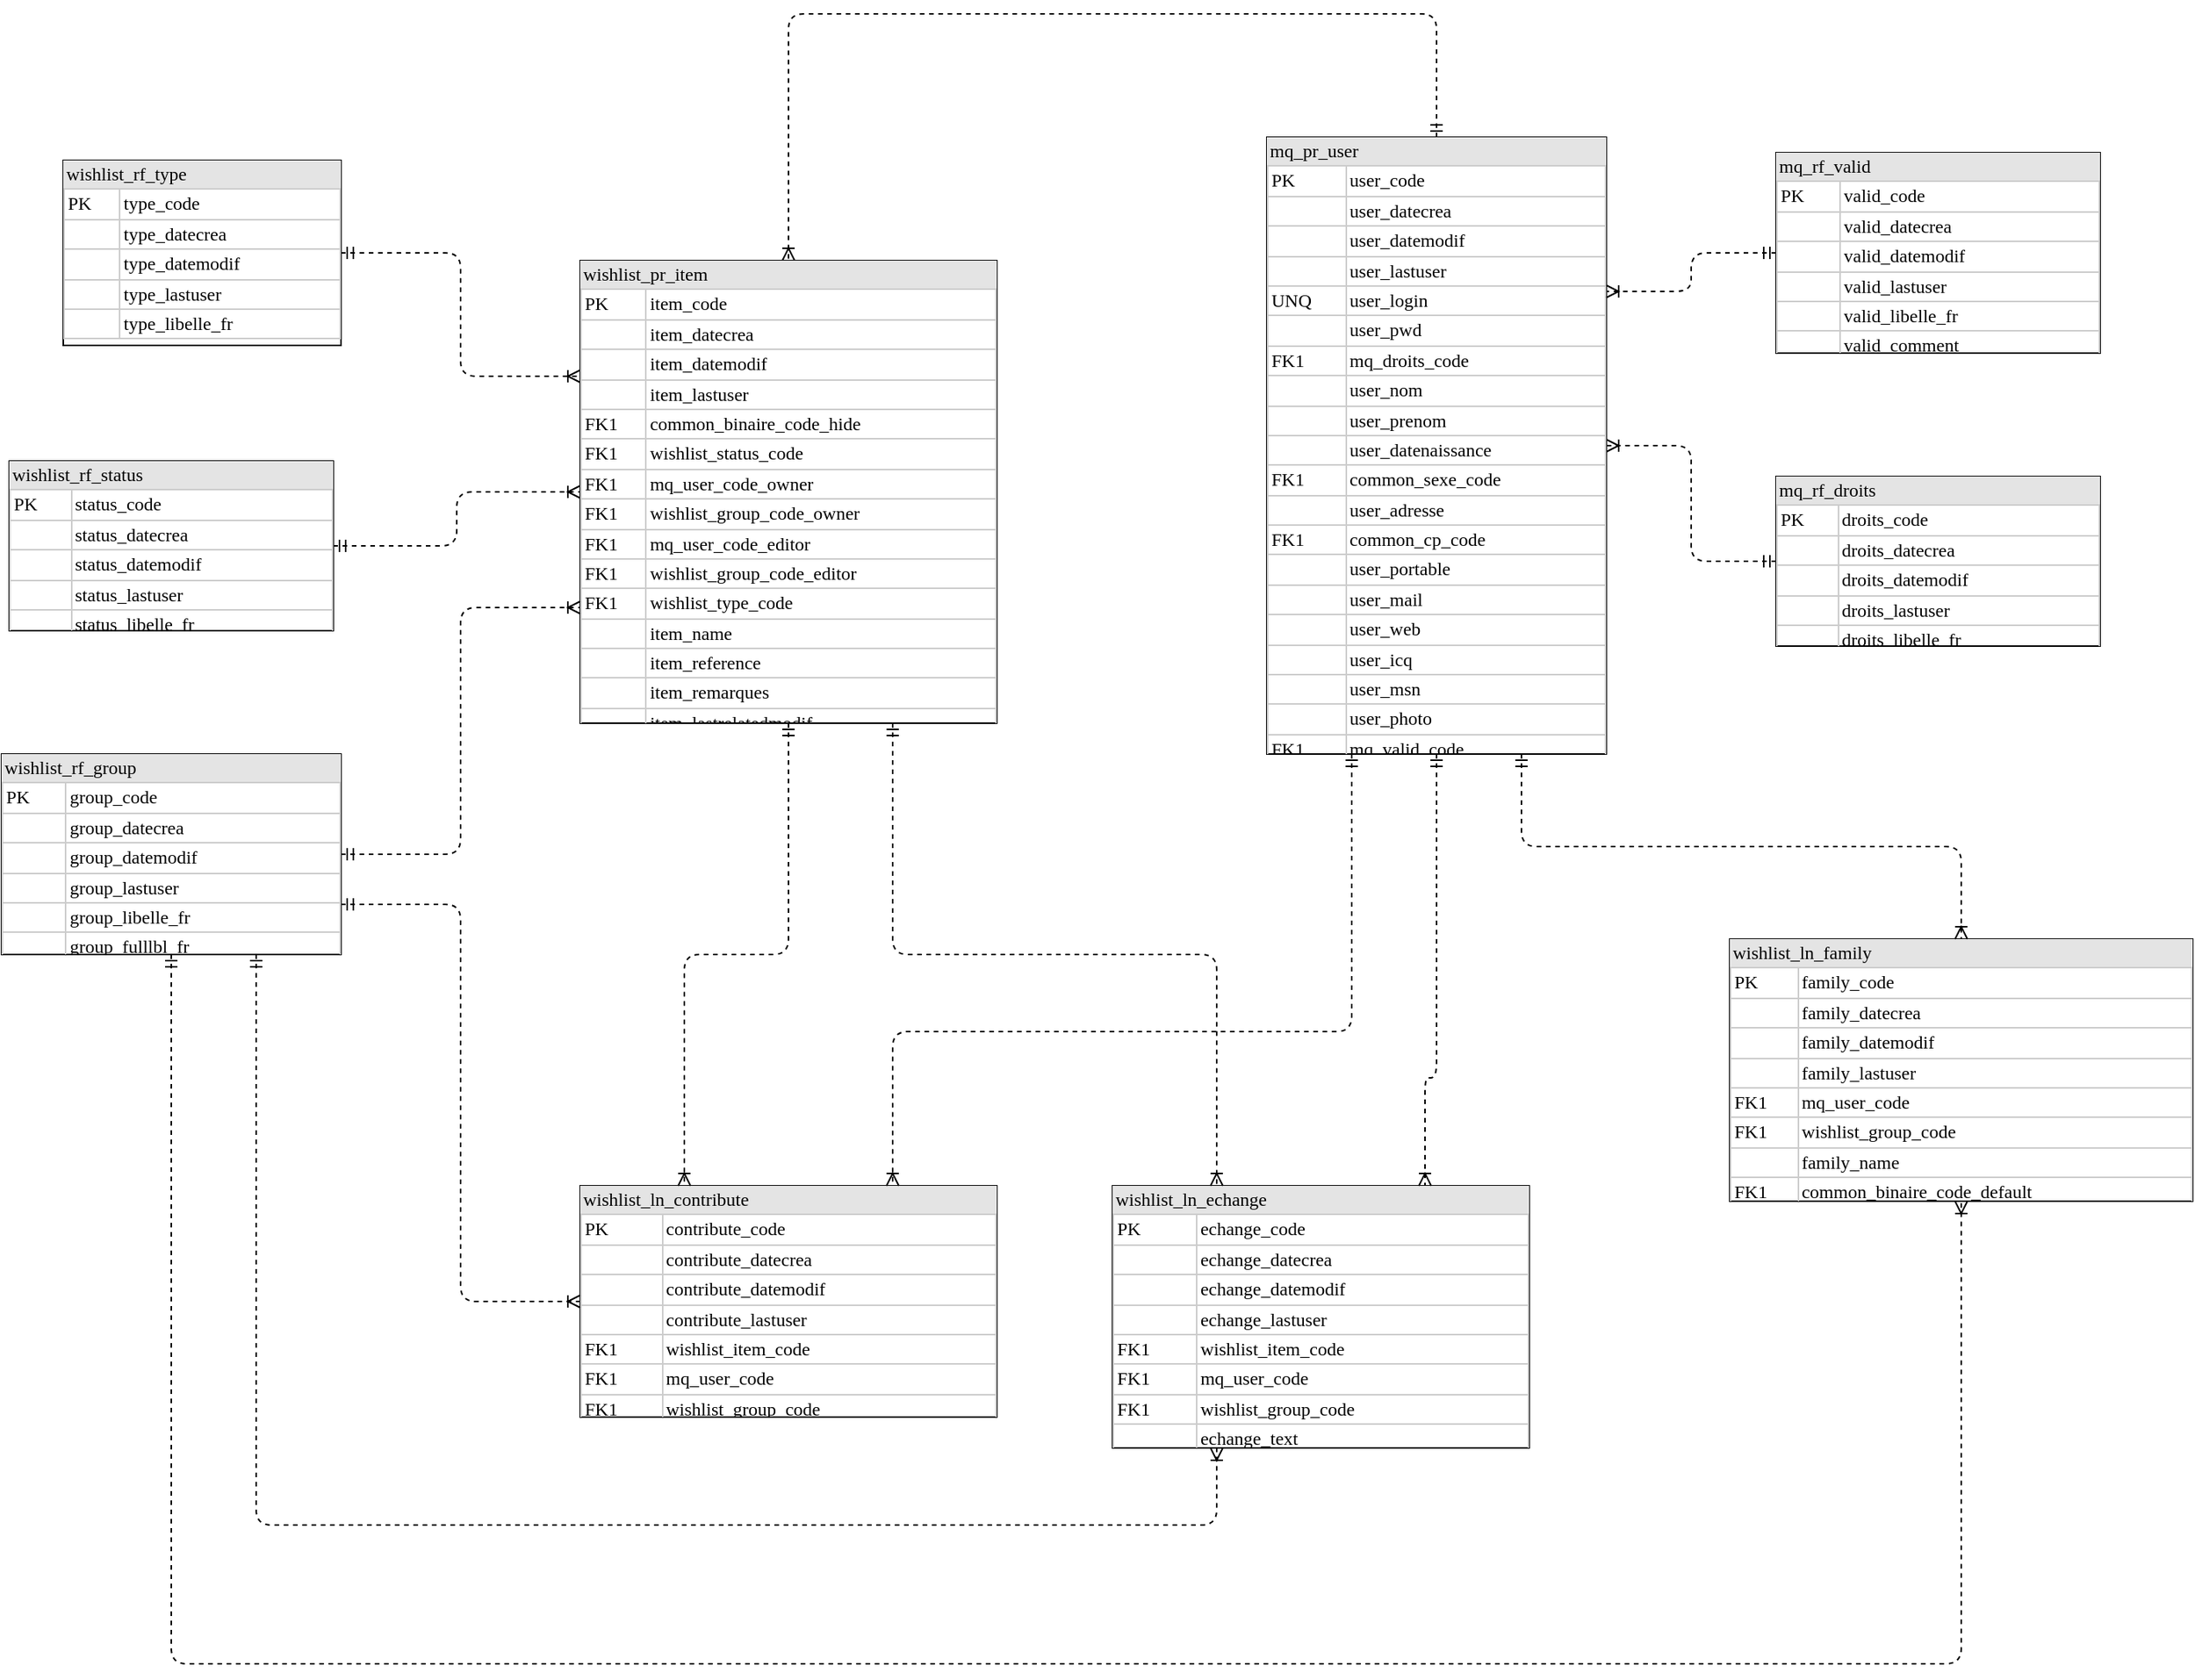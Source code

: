 <mxfile version="13.0.2" type="github" pages="2">
  <diagram name="teammq1" id="2ca16b54-16f6-2749-3443-fa8db7711227">
    <mxGraphModel dx="610" dy="698" grid="1" gridSize="10" guides="1" tooltips="1" connect="1" arrows="1" fold="1" page="1" pageScale="1" pageWidth="1100" pageHeight="850" background="#ffffff" math="0" shadow="0">
      <root>
        <mxCell id="0" />
        <mxCell id="1" parent="0" />
        <mxCell id="2ed32ef02a7f4228-18" style="edgeStyle=orthogonalEdgeStyle;html=1;entryX=0;entryY=0.5;dashed=1;labelBackgroundColor=none;startArrow=ERmandOne;endArrow=ERoneToMany;fontFamily=Verdana;fontSize=12;align=left;entryDx=0;entryDy=0;" parent="1" source="2ed32ef02a7f4228-2" target="2ed32ef02a7f4228-8" edge="1">
          <mxGeometry relative="1" as="geometry" />
        </mxCell>
        <mxCell id="2ed32ef02a7f4228-19" style="edgeStyle=orthogonalEdgeStyle;html=1;dashed=1;labelBackgroundColor=none;startArrow=ERmandOne;endArrow=ERoneToMany;fontFamily=Verdana;fontSize=12;align=left;entryX=0.5;entryY=0;entryDx=0;entryDy=0;" parent="1" source="2ed32ef02a7f4228-10" target="2ed32ef02a7f4228-8" edge="1">
          <mxGeometry relative="1" as="geometry">
            <Array as="points">
              <mxPoint x="970" y="130" />
              <mxPoint x="550" y="130" />
            </Array>
            <mxPoint x="910" y="100" as="sourcePoint" />
            <mxPoint x="830" y="410" as="targetPoint" />
          </mxGeometry>
        </mxCell>
        <mxCell id="2ed32ef02a7f4228-20" style="edgeStyle=orthogonalEdgeStyle;html=1;dashed=1;labelBackgroundColor=none;startArrow=ERmandOne;endArrow=ERoneToMany;fontFamily=Verdana;fontSize=12;align=left;entryX=0;entryY=0.25;entryDx=0;entryDy=0;" parent="1" source="2ed32ef02a7f4228-11" target="2ed32ef02a7f4228-8" edge="1">
          <mxGeometry relative="1" as="geometry">
            <mxPoint x="360" y="210" as="targetPoint" />
          </mxGeometry>
        </mxCell>
        <mxCell id="2ed32ef02a7f4228-2" value="&lt;div style=&quot;box-sizing: border-box ; width: 100% ; background: #e4e4e4 ; padding: 2px&quot;&gt;wishlist_rf_status&lt;/div&gt;&lt;table style=&quot;width: 100% ; font-size: 1em ; border: 1px solid rgb(204 , 204 , 204) ; border-collapse: collapse&quot; cellpadding=&quot;2&quot; cellspacing=&quot;0&quot; border=&quot;1&quot;&gt;&lt;tbody&gt;&lt;tr&gt;&lt;td&gt;PK&lt;/td&gt;&lt;td&gt;status_code&lt;/td&gt;&lt;/tr&gt;&lt;tr&gt;&lt;td&gt;&lt;/td&gt;&lt;td&gt;status_datecrea&lt;/td&gt;&lt;/tr&gt;&lt;tr&gt;&lt;td&gt;&lt;/td&gt;&lt;td&gt;status_datemodif&lt;/td&gt;&lt;/tr&gt;&lt;tr&gt;&lt;td&gt;&lt;br&gt;&lt;/td&gt;&lt;td&gt;status_lastuser&lt;br&gt;&lt;/td&gt;&lt;/tr&gt;&lt;tr&gt;&lt;td&gt;&lt;br&gt;&lt;/td&gt;&lt;td&gt;status_libelle_fr&lt;/td&gt;&lt;/tr&gt;&lt;/tbody&gt;&lt;/table&gt;" style="verticalAlign=top;align=left;overflow=fill;html=1;rounded=0;shadow=0;comic=0;labelBackgroundColor=none;strokeWidth=1;fontFamily=Verdana;fontSize=12" parent="1" vertex="1">
          <mxGeometry x="45" y="420" width="210" height="110" as="geometry" />
        </mxCell>
        <mxCell id="2ed32ef02a7f4228-6" value="&lt;div style=&quot;box-sizing: border-box ; width: 100% ; background: #e4e4e4 ; padding: 2px&quot;&gt;mq_rf_droits&lt;/div&gt;&lt;table style=&quot;width: 100% ; font-size: 1em ; border: 1px solid rgb(204 , 204 , 204) ; border-collapse: collapse&quot; cellpadding=&quot;2&quot; cellspacing=&quot;0&quot; border=&quot;1&quot;&gt;&lt;tbody&gt;&lt;tr&gt;&lt;td&gt;PK&lt;/td&gt;&lt;td&gt;droits_code&lt;/td&gt;&lt;/tr&gt;&lt;tr&gt;&lt;td&gt;&lt;br&gt;&lt;/td&gt;&lt;td&gt;droits_datecrea&lt;/td&gt;&lt;/tr&gt;&lt;tr&gt;&lt;td&gt;&lt;br&gt;&lt;/td&gt;&lt;td style=&quot;border-collapse: collapse&quot;&gt;droits_datemodif&lt;/td&gt;&lt;/tr&gt;&lt;tr&gt;&lt;td&gt;&lt;br&gt;&lt;/td&gt;&lt;td&gt;droits_lastuser&lt;br&gt;&lt;/td&gt;&lt;/tr&gt;&lt;tr&gt;&lt;td&gt;&lt;br&gt;&lt;/td&gt;&lt;td&gt;droits_libelle_fr&lt;br&gt;&lt;/td&gt;&lt;/tr&gt;&lt;/tbody&gt;&lt;/table&gt;" style="verticalAlign=top;align=left;overflow=fill;html=1;rounded=0;shadow=0;comic=0;labelBackgroundColor=none;strokeWidth=1;fontFamily=Verdana;fontSize=12" parent="1" vertex="1">
          <mxGeometry x="1190" y="430" width="210" height="110" as="geometry" />
        </mxCell>
        <mxCell id="2ed32ef02a7f4228-7" value="&lt;div style=&quot;box-sizing: border-box ; width: 100% ; background: #e4e4e4 ; padding: 2px&quot;&gt;wishlist_rf_group&lt;/div&gt;&lt;table style=&quot;width: 100% ; font-size: 1em ; border: 1px solid rgb(204 , 204 , 204) ; border-collapse: collapse&quot; cellpadding=&quot;2&quot; cellspacing=&quot;0&quot; border=&quot;1&quot;&gt;&lt;tbody&gt;&lt;tr&gt;&lt;td&gt;PK&lt;/td&gt;&lt;td&gt;group_code&lt;/td&gt;&lt;/tr&gt;&lt;tr&gt;&lt;td&gt;&lt;br&gt;&lt;/td&gt;&lt;td&gt;group_datecrea&lt;/td&gt;&lt;/tr&gt;&lt;tr&gt;&lt;td&gt;&lt;/td&gt;&lt;td&gt;group_datemodif&lt;/td&gt;&lt;/tr&gt;&lt;tr&gt;&lt;td&gt;&lt;br&gt;&lt;/td&gt;&lt;td&gt;group_lastuser&lt;br&gt;&lt;/td&gt;&lt;/tr&gt;&lt;tr&gt;&lt;td&gt;&lt;br&gt;&lt;/td&gt;&lt;td&gt;group_libelle_fr&lt;/td&gt;&lt;/tr&gt;&lt;tr&gt;&lt;td&gt;&lt;br&gt;&lt;/td&gt;&lt;td&gt;group_fulllbl_fr&lt;/td&gt;&lt;/tr&gt;&lt;/tbody&gt;&lt;/table&gt;" style="verticalAlign=top;align=left;overflow=fill;html=1;rounded=0;shadow=0;comic=0;labelBackgroundColor=none;strokeWidth=1;fontFamily=Verdana;fontSize=12" parent="1" vertex="1">
          <mxGeometry x="40" y="610" width="220" height="130" as="geometry" />
        </mxCell>
        <mxCell id="2ed32ef02a7f4228-8" value="&lt;div style=&quot;box-sizing: border-box ; width: 100% ; background: #e4e4e4 ; padding: 2px&quot;&gt;wishlist_pr_item&lt;/div&gt;&lt;table style=&quot;width: 100% ; font-size: 1em ; border: 1px solid rgb(204 , 204 , 204) ; border-collapse: collapse&quot; cellpadding=&quot;2&quot; cellspacing=&quot;0&quot; border=&quot;1&quot;&gt;&lt;tbody&gt;&lt;tr&gt;&lt;td&gt;PK&lt;/td&gt;&lt;td&gt;item_code&lt;/td&gt;&lt;/tr&gt;&lt;tr&gt;&lt;td&gt;&lt;br&gt;&lt;/td&gt;&lt;td&gt;item_datecrea&lt;/td&gt;&lt;/tr&gt;&lt;tr&gt;&lt;td&gt;&lt;/td&gt;&lt;td&gt;item_datemodif&lt;/td&gt;&lt;/tr&gt;&lt;tr&gt;&lt;td&gt;&lt;br&gt;&lt;/td&gt;&lt;td&gt;item_lastuser&lt;br&gt;&lt;/td&gt;&lt;/tr&gt;&lt;tr&gt;&lt;td&gt;FK1&lt;br&gt;&lt;/td&gt;&lt;td&gt;common_binaire_code_hide&lt;br&gt;&lt;/td&gt;&lt;/tr&gt;&lt;tr&gt;&lt;td&gt;FK1&lt;br&gt;&lt;/td&gt;&lt;td&gt;wishlist_status_code&lt;br&gt;&lt;/td&gt;&lt;/tr&gt;&lt;tr&gt;&lt;td&gt;FK1&lt;br&gt;&lt;/td&gt;&lt;td&gt;mq_user_code_owner&lt;br&gt;&lt;/td&gt;&lt;/tr&gt;&lt;tr&gt;&lt;td&gt;FK1&lt;br&gt;&lt;/td&gt;&lt;td style=&quot;border-collapse: collapse&quot;&gt;wishlist_group_code_owner&lt;br&gt;&lt;/td&gt;&lt;/tr&gt;&lt;tr&gt;&lt;td&gt;FK1&lt;br&gt;&lt;/td&gt;&lt;td&gt;mq_user_code_editor&lt;br&gt;&lt;/td&gt;&lt;/tr&gt;&lt;tr&gt;&lt;td&gt;FK1&lt;br&gt;&lt;/td&gt;&lt;td&gt;wishlist_group_code_editor&lt;br&gt;&lt;/td&gt;&lt;/tr&gt;&lt;tr&gt;&lt;td&gt;FK1&lt;br&gt;&lt;/td&gt;&lt;td&gt;wishlist_type_code&lt;br&gt;&lt;/td&gt;&lt;/tr&gt;&lt;tr&gt;&lt;td&gt;&lt;br&gt;&lt;/td&gt;&lt;td&gt;item_name&lt;br&gt;&lt;/td&gt;&lt;/tr&gt;&lt;tr&gt;&lt;td&gt;&lt;br&gt;&lt;/td&gt;&lt;td&gt;item_reference&lt;br&gt;&lt;/td&gt;&lt;/tr&gt;&lt;tr&gt;&lt;td&gt;&lt;br&gt;&lt;/td&gt;&lt;td&gt;item_remarques&lt;br&gt;&lt;/td&gt;&lt;/tr&gt;&lt;tr&gt;&lt;td&gt;&lt;br&gt;&lt;/td&gt;&lt;td&gt;item_lastrelatedmodif&lt;br&gt;&lt;/td&gt;&lt;/tr&gt;&lt;/tbody&gt;&lt;/table&gt;" style="verticalAlign=top;align=left;overflow=fill;html=1;rounded=0;shadow=0;comic=0;labelBackgroundColor=none;strokeWidth=1;fontFamily=Verdana;fontSize=12" parent="1" vertex="1">
          <mxGeometry x="415" y="290" width="270" height="300" as="geometry" />
        </mxCell>
        <mxCell id="2ed32ef02a7f4228-21" style="edgeStyle=orthogonalEdgeStyle;html=1;entryX=1;entryY=0.5;dashed=1;labelBackgroundColor=none;startArrow=ERmandOne;endArrow=ERoneToMany;fontFamily=Verdana;fontSize=12;align=left;entryDx=0;entryDy=0;exitX=0;exitY=0.5;exitDx=0;exitDy=0;" parent="1" source="2ed32ef02a7f4228-6" target="2ed32ef02a7f4228-10" edge="1">
          <mxGeometry relative="1" as="geometry">
            <mxPoint x="1150" y="370" as="sourcePoint" />
            <mxPoint x="920" y="490" as="targetPoint" />
          </mxGeometry>
        </mxCell>
        <mxCell id="2ed32ef02a7f4228-10" value="&lt;div style=&quot;box-sizing: border-box ; width: 100% ; background: #e4e4e4 ; padding: 2px&quot;&gt;mq_pr_user&lt;/div&gt;&lt;table style=&quot;width: 100% ; font-size: 1em ; border: 1px solid rgb(204 , 204 , 204) ; border-collapse: collapse&quot; cellpadding=&quot;2&quot; cellspacing=&quot;0&quot; border=&quot;1&quot;&gt;&lt;tbody&gt;&lt;tr&gt;&lt;td&gt;PK&lt;/td&gt;&lt;td&gt;user_code&lt;/td&gt;&lt;/tr&gt;&lt;tr&gt;&lt;td&gt;&lt;br&gt;&lt;/td&gt;&lt;td&gt;user_datecrea&lt;/td&gt;&lt;/tr&gt;&lt;tr&gt;&lt;td&gt;&lt;/td&gt;&lt;td&gt;user_datemodif&lt;/td&gt;&lt;/tr&gt;&lt;tr&gt;&lt;td&gt;&lt;br&gt;&lt;/td&gt;&lt;td&gt;user_lastuser&lt;br&gt;&lt;/td&gt;&lt;/tr&gt;&lt;tr&gt;&lt;td&gt;UNQ&lt;br&gt;&lt;/td&gt;&lt;td&gt;user_login&lt;br&gt;&lt;/td&gt;&lt;/tr&gt;&lt;tr&gt;&lt;td&gt;&lt;br&gt;&lt;/td&gt;&lt;td&gt;user_pwd&lt;br&gt;&lt;/td&gt;&lt;/tr&gt;&lt;tr&gt;&lt;td&gt;FK1&lt;br&gt;&lt;/td&gt;&lt;td&gt;mq_droits_code&lt;/td&gt;&lt;/tr&gt;&lt;tr&gt;&lt;td&gt;&lt;br&gt;&lt;/td&gt;&lt;td&gt;user_nom&lt;br&gt;&lt;/td&gt;&lt;/tr&gt;&lt;tr&gt;&lt;td&gt;&lt;br&gt;&lt;/td&gt;&lt;td&gt;user_prenom&lt;br&gt;&lt;/td&gt;&lt;/tr&gt;&lt;tr&gt;&lt;td&gt;&lt;br&gt;&lt;/td&gt;&lt;td&gt;user_datenaissance&lt;br&gt;&lt;/td&gt;&lt;/tr&gt;&lt;tr&gt;&lt;td&gt;FK1&lt;/td&gt;&lt;td&gt;common_sexe_code&lt;br&gt;&lt;/td&gt;&lt;/tr&gt;&lt;tr&gt;&lt;td&gt;&lt;br&gt;&lt;/td&gt;&lt;td&gt;user_adresse&lt;br&gt;&lt;/td&gt;&lt;/tr&gt;&lt;tr&gt;&lt;td&gt;FK1&lt;/td&gt;&lt;td&gt;common_cp_code&lt;/td&gt;&lt;/tr&gt;&lt;tr&gt;&lt;td&gt;&lt;br&gt;&lt;/td&gt;&lt;td&gt;user_portable&lt;/td&gt;&lt;/tr&gt;&lt;tr&gt;&lt;td&gt;&lt;br&gt;&lt;/td&gt;&lt;td&gt;user_mail&lt;/td&gt;&lt;/tr&gt;&lt;tr&gt;&lt;td&gt;&lt;br&gt;&lt;/td&gt;&lt;td&gt;user_web&lt;/td&gt;&lt;/tr&gt;&lt;tr&gt;&lt;td&gt;&lt;br&gt;&lt;/td&gt;&lt;td&gt;user_icq&lt;/td&gt;&lt;/tr&gt;&lt;tr&gt;&lt;td&gt;&lt;br&gt;&lt;/td&gt;&lt;td&gt;user_msn&lt;/td&gt;&lt;/tr&gt;&lt;tr&gt;&lt;td&gt;&lt;br&gt;&lt;/td&gt;&lt;td&gt;user_photo&lt;/td&gt;&lt;/tr&gt;&lt;tr&gt;&lt;td&gt;FK1&lt;/td&gt;&lt;td&gt;mq_valid_code&lt;/td&gt;&lt;/tr&gt;&lt;/tbody&gt;&lt;/table&gt;" style="verticalAlign=top;align=left;overflow=fill;html=1;rounded=0;shadow=0;comic=0;labelBackgroundColor=none;strokeWidth=1;fontFamily=Verdana;fontSize=12;strokeColor=#000000;" parent="1" vertex="1">
          <mxGeometry x="860" y="210" width="220" height="400" as="geometry" />
        </mxCell>
        <mxCell id="2ed32ef02a7f4228-11" value="&lt;div style=&quot;box-sizing: border-box ; width: 100% ; background: #e4e4e4 ; padding: 2px&quot;&gt;wishlist_rf_type&lt;/div&gt;&lt;table style=&quot;width: 100% ; font-size: 1em ; border: 1px solid rgb(204 , 204 , 204) ; border-collapse: collapse&quot; cellpadding=&quot;2&quot; cellspacing=&quot;0&quot; border=&quot;1&quot;&gt;&lt;tbody&gt;&lt;tr&gt;&lt;td&gt;PK&lt;/td&gt;&lt;td&gt;type_code&lt;/td&gt;&lt;/tr&gt;&lt;tr&gt;&lt;td&gt;&lt;br&gt;&lt;/td&gt;&lt;td&gt;type_datecrea&lt;/td&gt;&lt;/tr&gt;&lt;tr&gt;&lt;td&gt;&lt;/td&gt;&lt;td&gt;type_datemodif&lt;/td&gt;&lt;/tr&gt;&lt;tr&gt;&lt;td&gt;&lt;br&gt;&lt;/td&gt;&lt;td&gt;type_lastuser&lt;/td&gt;&lt;/tr&gt;&lt;tr&gt;&lt;td&gt;&lt;br&gt;&lt;/td&gt;&lt;td&gt;type_libelle_fr&lt;/td&gt;&lt;/tr&gt;&lt;/tbody&gt;&lt;/table&gt;" style="verticalAlign=top;align=left;overflow=fill;html=1;rounded=0;shadow=0;comic=0;labelBackgroundColor=none;strokeWidth=1;fontFamily=Verdana;fontSize=12" parent="1" vertex="1">
          <mxGeometry x="80" y="225" width="180" height="120" as="geometry" />
        </mxCell>
        <mxCell id="R0UpoplC_SArL-hv0qGR-1" value="&lt;div style=&quot;box-sizing: border-box ; width: 100% ; background: #e4e4e4 ; padding: 2px&quot;&gt;mq_rf_valid&lt;/div&gt;&lt;table style=&quot;width: 100% ; font-size: 1em ; border: 1px solid rgb(204 , 204 , 204) ; border-collapse: collapse&quot; cellpadding=&quot;2&quot; cellspacing=&quot;0&quot; border=&quot;1&quot;&gt;&lt;tbody&gt;&lt;tr&gt;&lt;td&gt;PK&lt;/td&gt;&lt;td&gt;valid_code&lt;/td&gt;&lt;/tr&gt;&lt;tr&gt;&lt;td&gt;&lt;br&gt;&lt;/td&gt;&lt;td&gt;valid_datecrea&lt;/td&gt;&lt;/tr&gt;&lt;tr&gt;&lt;td&gt;&lt;br&gt;&lt;/td&gt;&lt;td style=&quot;border-collapse: collapse&quot;&gt;valid_datemodif&lt;/td&gt;&lt;/tr&gt;&lt;tr&gt;&lt;td&gt;&lt;br&gt;&lt;/td&gt;&lt;td&gt;valid_lastuser&lt;br&gt;&lt;/td&gt;&lt;/tr&gt;&lt;tr&gt;&lt;td&gt;&lt;br&gt;&lt;/td&gt;&lt;td&gt;valid_libelle_fr&lt;br&gt;&lt;/td&gt;&lt;/tr&gt;&lt;tr&gt;&lt;td&gt;&lt;br&gt;&lt;/td&gt;&lt;td&gt;valid_comment&lt;/td&gt;&lt;/tr&gt;&lt;/tbody&gt;&lt;/table&gt;" style="verticalAlign=top;align=left;overflow=fill;html=1;rounded=0;shadow=0;comic=0;labelBackgroundColor=none;strokeWidth=1;fontFamily=Verdana;fontSize=12" vertex="1" parent="1">
          <mxGeometry x="1190" y="220" width="210" height="130" as="geometry" />
        </mxCell>
        <mxCell id="R0UpoplC_SArL-hv0qGR-2" style="edgeStyle=orthogonalEdgeStyle;html=1;dashed=1;labelBackgroundColor=none;startArrow=ERmandOne;endArrow=ERoneToMany;fontFamily=Verdana;fontSize=12;align=left;exitX=0;exitY=0.5;exitDx=0;exitDy=0;entryX=1;entryY=0.25;entryDx=0;entryDy=0;" edge="1" parent="1" source="R0UpoplC_SArL-hv0qGR-1" target="2ed32ef02a7f4228-10">
          <mxGeometry relative="1" as="geometry">
            <mxPoint x="1150" y="360" as="sourcePoint" />
            <mxPoint x="1150" y="360" as="targetPoint" />
          </mxGeometry>
        </mxCell>
        <mxCell id="R0UpoplC_SArL-hv0qGR-3" style="edgeStyle=orthogonalEdgeStyle;rounded=0;orthogonalLoop=1;jettySize=auto;html=1;exitX=0.5;exitY=1;exitDx=0;exitDy=0;" edge="1" parent="1" source="2ed32ef02a7f4228-2" target="2ed32ef02a7f4228-2">
          <mxGeometry relative="1" as="geometry" />
        </mxCell>
        <mxCell id="R0UpoplC_SArL-hv0qGR-5" style="edgeStyle=orthogonalEdgeStyle;html=1;entryX=0;entryY=0.75;dashed=1;labelBackgroundColor=none;startArrow=ERmandOne;endArrow=ERoneToMany;fontFamily=Verdana;fontSize=12;align=left;entryDx=0;entryDy=0;" edge="1" parent="1" source="2ed32ef02a7f4228-7" target="2ed32ef02a7f4228-8">
          <mxGeometry relative="1" as="geometry">
            <mxPoint x="265" y="485" as="sourcePoint" />
            <mxPoint x="425" y="450" as="targetPoint" />
          </mxGeometry>
        </mxCell>
        <mxCell id="R0UpoplC_SArL-hv0qGR-6" value="&lt;div style=&quot;box-sizing: border-box ; width: 100% ; background: #e4e4e4 ; padding: 2px&quot;&gt;wishlist_ln_contribute&lt;/div&gt;&lt;table style=&quot;width: 100% ; font-size: 1em ; border: 1px solid rgb(204 , 204 , 204) ; border-collapse: collapse&quot; cellpadding=&quot;2&quot; cellspacing=&quot;0&quot; border=&quot;1&quot;&gt;&lt;tbody&gt;&lt;tr&gt;&lt;td&gt;PK&lt;/td&gt;&lt;td&gt;contribute_code&lt;/td&gt;&lt;/tr&gt;&lt;tr&gt;&lt;td&gt;&lt;br&gt;&lt;/td&gt;&lt;td&gt;contribute_datecrea&lt;/td&gt;&lt;/tr&gt;&lt;tr&gt;&lt;td&gt;&lt;/td&gt;&lt;td&gt;contribute_datemodif&lt;/td&gt;&lt;/tr&gt;&lt;tr&gt;&lt;td&gt;&lt;br&gt;&lt;/td&gt;&lt;td&gt;contribute_lastuser&lt;br&gt;&lt;/td&gt;&lt;/tr&gt;&lt;tr&gt;&lt;td&gt;FK1&lt;br&gt;&lt;/td&gt;&lt;td&gt;wishlist_item_code&lt;br&gt;&lt;/td&gt;&lt;/tr&gt;&lt;tr&gt;&lt;td&gt;FK1&lt;br&gt;&lt;/td&gt;&lt;td&gt;mq_user_code&lt;br&gt;&lt;/td&gt;&lt;/tr&gt;&lt;tr&gt;&lt;td&gt;FK1&lt;br&gt;&lt;/td&gt;&lt;td&gt;wishlist_group_code&lt;br&gt;&lt;/td&gt;&lt;/tr&gt;&lt;/tbody&gt;&lt;/table&gt;" style="verticalAlign=top;align=left;overflow=fill;html=1;rounded=0;shadow=0;comic=0;labelBackgroundColor=none;strokeWidth=1;fontFamily=Verdana;fontSize=12" vertex="1" parent="1">
          <mxGeometry x="415" y="890" width="270" height="150" as="geometry" />
        </mxCell>
        <mxCell id="R0UpoplC_SArL-hv0qGR-7" style="edgeStyle=orthogonalEdgeStyle;html=1;entryX=0;entryY=0.5;dashed=1;labelBackgroundColor=none;startArrow=ERmandOne;endArrow=ERoneToMany;fontFamily=Verdana;fontSize=12;align=left;entryDx=0;entryDy=0;exitX=1;exitY=0.75;exitDx=0;exitDy=0;" edge="1" parent="1" source="2ed32ef02a7f4228-7" target="R0UpoplC_SArL-hv0qGR-6">
          <mxGeometry relative="1" as="geometry">
            <mxPoint x="270" y="685" as="sourcePoint" />
            <mxPoint x="425" y="525" as="targetPoint" />
          </mxGeometry>
        </mxCell>
        <mxCell id="R0UpoplC_SArL-hv0qGR-8" style="edgeStyle=orthogonalEdgeStyle;html=1;entryX=0.25;entryY=0;dashed=1;labelBackgroundColor=none;startArrow=ERmandOne;endArrow=ERoneToMany;fontFamily=Verdana;fontSize=12;align=left;entryDx=0;entryDy=0;" edge="1" parent="1" source="2ed32ef02a7f4228-8" target="R0UpoplC_SArL-hv0qGR-6">
          <mxGeometry relative="1" as="geometry">
            <mxPoint x="270" y="717.5" as="sourcePoint" />
            <mxPoint x="510" y="785" as="targetPoint" />
          </mxGeometry>
        </mxCell>
        <mxCell id="R0UpoplC_SArL-hv0qGR-9" style="edgeStyle=orthogonalEdgeStyle;html=1;entryX=0.75;entryY=0;dashed=1;labelBackgroundColor=none;startArrow=ERmandOne;endArrow=ERoneToMany;fontFamily=Verdana;fontSize=12;align=left;entryDx=0;entryDy=0;exitX=0.25;exitY=1;exitDx=0;exitDy=0;" edge="1" parent="1" source="2ed32ef02a7f4228-10" target="R0UpoplC_SArL-hv0qGR-6">
          <mxGeometry relative="1" as="geometry">
            <mxPoint x="560" y="600" as="sourcePoint" />
            <mxPoint x="577.5" y="710" as="targetPoint" />
            <Array as="points">
              <mxPoint x="915" y="790" />
              <mxPoint x="618" y="790" />
            </Array>
          </mxGeometry>
        </mxCell>
        <mxCell id="R0UpoplC_SArL-hv0qGR-10" value="&lt;div style=&quot;box-sizing: border-box ; width: 100% ; background: #e4e4e4 ; padding: 2px&quot;&gt;wishlist_ln_echange&lt;/div&gt;&lt;table style=&quot;width: 100% ; font-size: 1em ; border: 1px solid rgb(204 , 204 , 204) ; border-collapse: collapse&quot; cellpadding=&quot;2&quot; cellspacing=&quot;0&quot; border=&quot;1&quot;&gt;&lt;tbody&gt;&lt;tr&gt;&lt;td&gt;PK&lt;/td&gt;&lt;td&gt;echange_code&lt;/td&gt;&lt;/tr&gt;&lt;tr&gt;&lt;td&gt;&lt;br&gt;&lt;/td&gt;&lt;td&gt;echange_datecrea&lt;/td&gt;&lt;/tr&gt;&lt;tr&gt;&lt;td&gt;&lt;/td&gt;&lt;td&gt;echange_datemodif&lt;/td&gt;&lt;/tr&gt;&lt;tr&gt;&lt;td&gt;&lt;br&gt;&lt;/td&gt;&lt;td&gt;echange_lastuser&lt;br&gt;&lt;/td&gt;&lt;/tr&gt;&lt;tr&gt;&lt;td&gt;FK1&lt;br&gt;&lt;/td&gt;&lt;td&gt;wishlist_item_code&lt;br&gt;&lt;/td&gt;&lt;/tr&gt;&lt;tr&gt;&lt;td&gt;FK1&lt;br&gt;&lt;/td&gt;&lt;td&gt;mq_user_code&lt;br&gt;&lt;/td&gt;&lt;/tr&gt;&lt;tr&gt;&lt;td&gt;FK1&lt;br&gt;&lt;/td&gt;&lt;td&gt;wishlist_group_code&lt;br&gt;&lt;/td&gt;&lt;/tr&gt;&lt;tr&gt;&lt;td&gt;&lt;br&gt;&lt;/td&gt;&lt;td&gt;echange_text&lt;/td&gt;&lt;/tr&gt;&lt;/tbody&gt;&lt;/table&gt;" style="verticalAlign=top;align=left;overflow=fill;html=1;rounded=0;shadow=0;comic=0;labelBackgroundColor=none;strokeWidth=1;fontFamily=Verdana;fontSize=12" vertex="1" parent="1">
          <mxGeometry x="760" y="890" width="270" height="170" as="geometry" />
        </mxCell>
        <mxCell id="R0UpoplC_SArL-hv0qGR-11" style="edgeStyle=orthogonalEdgeStyle;html=1;dashed=1;labelBackgroundColor=none;startArrow=ERmandOne;endArrow=ERoneToMany;fontFamily=Verdana;fontSize=12;align=left;exitX=0.5;exitY=1;exitDx=0;exitDy=0;entryX=0.75;entryY=0;entryDx=0;entryDy=0;" edge="1" parent="1" source="2ed32ef02a7f4228-10" target="R0UpoplC_SArL-hv0qGR-10">
          <mxGeometry relative="1" as="geometry">
            <mxPoint x="925" y="620" as="sourcePoint" />
            <mxPoint x="712.5" y="710" as="targetPoint" />
            <Array as="points">
              <mxPoint x="970" y="820" />
              <mxPoint x="963" y="820" />
            </Array>
          </mxGeometry>
        </mxCell>
        <mxCell id="R0UpoplC_SArL-hv0qGR-12" style="edgeStyle=orthogonalEdgeStyle;html=1;entryX=0.25;entryY=0;dashed=1;labelBackgroundColor=none;startArrow=ERmandOne;endArrow=ERoneToMany;fontFamily=Verdana;fontSize=12;align=left;entryDx=0;entryDy=0;exitX=0.75;exitY=1;exitDx=0;exitDy=0;" edge="1" parent="1" source="2ed32ef02a7f4228-8" target="R0UpoplC_SArL-hv0qGR-10">
          <mxGeometry relative="1" as="geometry">
            <mxPoint x="560" y="600" as="sourcePoint" />
            <mxPoint x="577.5" y="710" as="targetPoint" />
            <Array as="points">
              <mxPoint x="618" y="740" />
              <mxPoint x="828" y="740" />
            </Array>
          </mxGeometry>
        </mxCell>
        <mxCell id="R0UpoplC_SArL-hv0qGR-13" style="edgeStyle=orthogonalEdgeStyle;html=1;entryX=0.25;entryY=1;dashed=1;labelBackgroundColor=none;startArrow=ERmandOne;endArrow=ERoneToMany;fontFamily=Verdana;fontSize=12;align=left;entryDx=0;entryDy=0;exitX=0.75;exitY=1;exitDx=0;exitDy=0;" edge="1" parent="1" source="2ed32ef02a7f4228-7" target="R0UpoplC_SArL-hv0qGR-10">
          <mxGeometry relative="1" as="geometry">
            <mxPoint x="270" y="717.5" as="sourcePoint" />
            <mxPoint x="425" y="975" as="targetPoint" />
            <Array as="points">
              <mxPoint x="205" y="1110" />
              <mxPoint x="828" y="1110" />
            </Array>
          </mxGeometry>
        </mxCell>
        <mxCell id="R0UpoplC_SArL-hv0qGR-14" value="&lt;div style=&quot;box-sizing: border-box ; width: 100% ; background: #e4e4e4 ; padding: 2px&quot;&gt;wishlist_ln_family&lt;/div&gt;&lt;table style=&quot;width: 100% ; font-size: 1em ; border: 1px solid rgb(204 , 204 , 204) ; border-collapse: collapse&quot; cellpadding=&quot;2&quot; cellspacing=&quot;0&quot; border=&quot;1&quot;&gt;&lt;tbody&gt;&lt;tr&gt;&lt;td&gt;PK&lt;/td&gt;&lt;td&gt;family_code&lt;/td&gt;&lt;/tr&gt;&lt;tr&gt;&lt;td&gt;&lt;br&gt;&lt;/td&gt;&lt;td&gt;family_datecrea&lt;/td&gt;&lt;/tr&gt;&lt;tr&gt;&lt;td&gt;&lt;/td&gt;&lt;td&gt;family_datemodif&lt;/td&gt;&lt;/tr&gt;&lt;tr&gt;&lt;td&gt;&lt;br&gt;&lt;/td&gt;&lt;td&gt;family_lastuser&lt;br&gt;&lt;/td&gt;&lt;/tr&gt;&lt;tr&gt;&lt;td&gt;FK1&lt;br&gt;&lt;/td&gt;&lt;td&gt;mq_user_code&lt;br&gt;&lt;/td&gt;&lt;/tr&gt;&lt;tr&gt;&lt;td&gt;FK1&lt;br&gt;&lt;/td&gt;&lt;td&gt;wishlist_group_code&lt;br&gt;&lt;/td&gt;&lt;/tr&gt;&lt;tr&gt;&lt;td&gt;&lt;br&gt;&lt;/td&gt;&lt;td&gt;family_name&lt;/td&gt;&lt;/tr&gt;&lt;tr&gt;&lt;td&gt;FK1&lt;/td&gt;&lt;td&gt;common_binaire_code_default&lt;/td&gt;&lt;/tr&gt;&lt;/tbody&gt;&lt;/table&gt;" style="verticalAlign=top;align=left;overflow=fill;html=1;rounded=0;shadow=0;comic=0;labelBackgroundColor=none;strokeWidth=1;fontFamily=Verdana;fontSize=12" vertex="1" parent="1">
          <mxGeometry x="1160" y="730" width="300" height="170" as="geometry" />
        </mxCell>
        <mxCell id="R0UpoplC_SArL-hv0qGR-15" style="edgeStyle=orthogonalEdgeStyle;html=1;dashed=1;labelBackgroundColor=none;startArrow=ERmandOne;endArrow=ERoneToMany;fontFamily=Verdana;fontSize=12;align=left;exitX=0.75;exitY=1;exitDx=0;exitDy=0;entryX=0.5;entryY=0;entryDx=0;entryDy=0;" edge="1" parent="1" source="2ed32ef02a7f4228-10" target="R0UpoplC_SArL-hv0qGR-14">
          <mxGeometry relative="1" as="geometry">
            <mxPoint x="1200" y="495" as="sourcePoint" />
            <mxPoint x="1210" y="680" as="targetPoint" />
          </mxGeometry>
        </mxCell>
        <mxCell id="R0UpoplC_SArL-hv0qGR-16" style="edgeStyle=orthogonalEdgeStyle;html=1;dashed=1;labelBackgroundColor=none;startArrow=ERmandOne;endArrow=ERoneToMany;fontFamily=Verdana;fontSize=12;align=left;entryX=0.5;entryY=1;entryDx=0;entryDy=0;exitX=0.5;exitY=1;exitDx=0;exitDy=0;" edge="1" parent="1" source="2ed32ef02a7f4228-7" target="R0UpoplC_SArL-hv0qGR-14">
          <mxGeometry relative="1" as="geometry">
            <mxPoint x="630" y="1210" as="sourcePoint" />
            <mxPoint x="1320" y="740" as="targetPoint" />
            <Array as="points">
              <mxPoint x="150" y="1200" />
              <mxPoint x="1310" y="1200" />
            </Array>
          </mxGeometry>
        </mxCell>
      </root>
    </mxGraphModel>
  </diagram>
  <diagram id="zk_hMsKGrBzv7OtNC8fn" name="Page-2">
    <mxGraphModel dx="1357" dy="802" grid="1" gridSize="10" guides="1" tooltips="1" connect="1" arrows="1" fold="1" page="1" pageScale="1" pageWidth="827" pageHeight="1169" math="0" shadow="0">
      <root>
        <mxCell id="FOrDI6IlE38r2mAxGf7u-0" />
        <mxCell id="FOrDI6IlE38r2mAxGf7u-1" parent="FOrDI6IlE38r2mAxGf7u-0" />
        <mxCell id="hFK9owiCws-4ftucUrkM-0" value="&lt;div style=&quot;box-sizing:border-box;width:100%;background:#e4e4e4;padding:2px;&quot;&gt;Tablename&lt;/div&gt;&lt;table style=&quot;width:100%;font-size:1em;&quot; cellpadding=&quot;2&quot; cellspacing=&quot;0&quot;&gt;&lt;tr&gt;&lt;td&gt;PK&lt;/td&gt;&lt;td&gt;uniqueId&lt;/td&gt;&lt;/tr&gt;&lt;tr&gt;&lt;td&gt;FK1&lt;/td&gt;&lt;td&gt;foreignKey&lt;/td&gt;&lt;/tr&gt;&lt;tr&gt;&lt;td&gt;&lt;/td&gt;&lt;td&gt;fieldname&lt;/td&gt;&lt;/tr&gt;&lt;/table&gt;" style="verticalAlign=top;align=left;overflow=fill;html=1;rounded=0;shadow=0;comic=0;labelBackgroundColor=none;strokeWidth=1;fontFamily=Verdana;fontSize=12" vertex="1" parent="FOrDI6IlE38r2mAxGf7u-1">
          <mxGeometry x="110" y="100" width="180" height="90" as="geometry" />
        </mxCell>
        <mxCell id="hFK9owiCws-4ftucUrkM-1" style="edgeStyle=orthogonalEdgeStyle;html=1;entryX=0.5;entryY=0;dashed=1;labelBackgroundColor=none;startArrow=ERmandOne;endArrow=ERoneToMany;fontFamily=Verdana;fontSize=12;align=left;" edge="1" parent="FOrDI6IlE38r2mAxGf7u-1" source="hFK9owiCws-4ftucUrkM-4" target="hFK9owiCws-4ftucUrkM-14">
          <mxGeometry relative="1" as="geometry" />
        </mxCell>
        <mxCell id="hFK9owiCws-4ftucUrkM-2" style="edgeStyle=orthogonalEdgeStyle;html=1;dashed=1;labelBackgroundColor=none;startArrow=ERmandOne;endArrow=ERoneToMany;fontFamily=Verdana;fontSize=12;align=left;entryX=0;entryY=0.5;" edge="1" parent="FOrDI6IlE38r2mAxGf7u-1" source="hFK9owiCws-4ftucUrkM-4" target="hFK9owiCws-4ftucUrkM-17">
          <mxGeometry relative="1" as="geometry">
            <Array as="points">
              <mxPoint x="590" y="260" />
              <mxPoint x="710" y="260" />
              <mxPoint x="710" y="325" />
            </Array>
          </mxGeometry>
        </mxCell>
        <mxCell id="hFK9owiCws-4ftucUrkM-3" style="edgeStyle=orthogonalEdgeStyle;html=1;dashed=1;labelBackgroundColor=none;startArrow=ERmandOne;endArrow=ERoneToMany;fontFamily=Verdana;fontSize=12;align=left;" edge="1" parent="FOrDI6IlE38r2mAxGf7u-1" source="hFK9owiCws-4ftucUrkM-4" target="hFK9owiCws-4ftucUrkM-18">
          <mxGeometry relative="1" as="geometry" />
        </mxCell>
        <mxCell id="hFK9owiCws-4ftucUrkM-4" value="&lt;div style=&quot;box-sizing: border-box ; width: 100% ; background: #e4e4e4 ; padding: 2px&quot;&gt;Tablename&lt;/div&gt;&lt;table style=&quot;width: 100% ; font-size: 1em&quot; cellpadding=&quot;2&quot; cellspacing=&quot;0&quot;&gt;&lt;tbody&gt;&lt;tr&gt;&lt;td&gt;PK&lt;/td&gt;&lt;td&gt;uniqueId&lt;/td&gt;&lt;/tr&gt;&lt;tr&gt;&lt;td&gt;FK1&lt;/td&gt;&lt;td&gt;foreignKey&lt;/td&gt;&lt;/tr&gt;&lt;tr&gt;&lt;td&gt;&lt;/td&gt;&lt;td&gt;fieldname&lt;/td&gt;&lt;/tr&gt;&lt;tr&gt;&lt;td&gt;&lt;br&gt;&lt;/td&gt;&lt;td&gt;fieldname&lt;br&gt;&lt;/td&gt;&lt;/tr&gt;&lt;tr&gt;&lt;td&gt;FK1&lt;br&gt;&lt;/td&gt;&lt;td&gt;foreignKey&lt;br&gt;&lt;/td&gt;&lt;/tr&gt;&lt;tr&gt;&lt;td&gt;FK1&lt;br&gt;&lt;/td&gt;&lt;td&gt;foreignKey&lt;br&gt;&lt;/td&gt;&lt;/tr&gt;&lt;/tbody&gt;&lt;/table&gt;" style="verticalAlign=top;align=left;overflow=fill;html=1;rounded=0;shadow=0;comic=0;labelBackgroundColor=none;strokeWidth=1;fontFamily=Verdana;fontSize=12" vertex="1" parent="FOrDI6IlE38r2mAxGf7u-1">
          <mxGeometry x="460" y="100" width="180" height="130" as="geometry" />
        </mxCell>
        <mxCell id="hFK9owiCws-4ftucUrkM-5" style="edgeStyle=orthogonalEdgeStyle;html=1;labelBackgroundColor=none;startArrow=ERmandOne;endArrow=ERoneToMany;fontFamily=Verdana;fontSize=12;align=left;" edge="1" parent="FOrDI6IlE38r2mAxGf7u-1" source="hFK9owiCws-4ftucUrkM-7" target="hFK9owiCws-4ftucUrkM-8">
          <mxGeometry relative="1" as="geometry" />
        </mxCell>
        <mxCell id="hFK9owiCws-4ftucUrkM-6" style="edgeStyle=orthogonalEdgeStyle;html=1;exitX=0;exitY=0.75;entryX=1;entryY=0.5;dashed=1;labelBackgroundColor=none;startArrow=ERmandOne;endArrow=ERoneToMany;fontFamily=Verdana;fontSize=12;align=left;" edge="1" parent="FOrDI6IlE38r2mAxGf7u-1" source="hFK9owiCws-4ftucUrkM-14" target="hFK9owiCws-4ftucUrkM-7">
          <mxGeometry relative="1" as="geometry" />
        </mxCell>
        <mxCell id="hFK9owiCws-4ftucUrkM-7" value="&lt;div style=&quot;box-sizing: border-box ; width: 100% ; background: #e4e4e4 ; padding: 2px&quot;&gt;Tablename&lt;/div&gt;&lt;table style=&quot;width: 100% ; font-size: 1em&quot; cellpadding=&quot;2&quot; cellspacing=&quot;0&quot;&gt;&lt;tbody&gt;&lt;tr&gt;&lt;td&gt;PK&lt;/td&gt;&lt;td&gt;uniqueId&lt;/td&gt;&lt;/tr&gt;&lt;tr&gt;&lt;td&gt;FK1&lt;/td&gt;&lt;td&gt;foreignKey&lt;/td&gt;&lt;/tr&gt;&lt;tr&gt;&lt;td&gt;&lt;/td&gt;&lt;td&gt;fieldname&lt;/td&gt;&lt;/tr&gt;&lt;tr&gt;&lt;td&gt;&lt;br&gt;&lt;/td&gt;&lt;td&gt;fieldname&lt;br&gt;&lt;/td&gt;&lt;/tr&gt;&lt;/tbody&gt;&lt;/table&gt;" style="verticalAlign=top;align=left;overflow=fill;html=1;rounded=0;shadow=0;comic=0;labelBackgroundColor=none;strokeWidth=1;fontFamily=Verdana;fontSize=12" vertex="1" parent="FOrDI6IlE38r2mAxGf7u-1">
          <mxGeometry x="110" y="540" width="180" height="90" as="geometry" />
        </mxCell>
        <mxCell id="hFK9owiCws-4ftucUrkM-8" value="&lt;div style=&quot;box-sizing: border-box ; width: 100% ; background: #e4e4e4 ; padding: 2px&quot;&gt;Tablename&lt;/div&gt;&lt;table style=&quot;width: 100% ; font-size: 1em&quot; cellpadding=&quot;2&quot; cellspacing=&quot;0&quot;&gt;&lt;tbody&gt;&lt;tr&gt;&lt;td&gt;PK&lt;/td&gt;&lt;td&gt;uniqueId&lt;/td&gt;&lt;/tr&gt;&lt;tr&gt;&lt;td&gt;FK1&lt;/td&gt;&lt;td&gt;foreignKey&lt;/td&gt;&lt;/tr&gt;&lt;tr&gt;&lt;td&gt;&lt;/td&gt;&lt;td&gt;fieldname&lt;/td&gt;&lt;/tr&gt;&lt;tr&gt;&lt;td&gt;&lt;br&gt;&lt;/td&gt;&lt;td&gt;fieldname&lt;br&gt;&lt;/td&gt;&lt;/tr&gt;&lt;/tbody&gt;&lt;/table&gt;" style="verticalAlign=top;align=left;overflow=fill;html=1;rounded=0;shadow=0;comic=0;labelBackgroundColor=none;strokeWidth=1;fontFamily=Verdana;fontSize=12" vertex="1" parent="FOrDI6IlE38r2mAxGf7u-1">
          <mxGeometry x="110" y="410" width="180" height="90" as="geometry" />
        </mxCell>
        <mxCell id="hFK9owiCws-4ftucUrkM-9" style="edgeStyle=orthogonalEdgeStyle;html=1;entryX=0.5;entryY=0;labelBackgroundColor=none;startArrow=ERmandOne;endArrow=ERoneToMany;fontFamily=Verdana;fontSize=12;align=left;" edge="1" parent="FOrDI6IlE38r2mAxGf7u-1" source="hFK9owiCws-4ftucUrkM-10" target="hFK9owiCws-4ftucUrkM-8">
          <mxGeometry relative="1" as="geometry" />
        </mxCell>
        <mxCell id="hFK9owiCws-4ftucUrkM-10" value="&lt;div style=&quot;box-sizing:border-box;width:100%;background:#e4e4e4;padding:2px;&quot;&gt;Tablename&lt;/div&gt;&lt;table style=&quot;width:100%;font-size:1em;&quot; cellpadding=&quot;2&quot; cellspacing=&quot;0&quot;&gt;&lt;tr&gt;&lt;td&gt;PK&lt;/td&gt;&lt;td&gt;uniqueId&lt;/td&gt;&lt;/tr&gt;&lt;tr&gt;&lt;td&gt;FK1&lt;/td&gt;&lt;td&gt;foreignKey&lt;/td&gt;&lt;/tr&gt;&lt;tr&gt;&lt;td&gt;&lt;/td&gt;&lt;td&gt;fieldname&lt;/td&gt;&lt;/tr&gt;&lt;/table&gt;" style="verticalAlign=top;align=left;overflow=fill;html=1;rounded=0;shadow=0;comic=0;labelBackgroundColor=none;strokeWidth=1;fontFamily=Verdana;fontSize=12" vertex="1" parent="FOrDI6IlE38r2mAxGf7u-1">
          <mxGeometry x="110" y="250" width="180" height="90" as="geometry" />
        </mxCell>
        <mxCell id="hFK9owiCws-4ftucUrkM-11" value="&lt;div style=&quot;box-sizing: border-box ; width: 100% ; background: #e4e4e4 ; padding: 2px&quot;&gt;Tablename&lt;/div&gt;&lt;table style=&quot;width: 100% ; font-size: 1em&quot; cellpadding=&quot;2&quot; cellspacing=&quot;0&quot;&gt;&lt;tbody&gt;&lt;tr&gt;&lt;td&gt;PK&lt;/td&gt;&lt;td&gt;uniqueId&lt;/td&gt;&lt;/tr&gt;&lt;tr&gt;&lt;td&gt;FK1&lt;/td&gt;&lt;td&gt;foreignKey&lt;/td&gt;&lt;/tr&gt;&lt;tr&gt;&lt;td&gt;&lt;/td&gt;&lt;td&gt;fieldname&lt;/td&gt;&lt;/tr&gt;&lt;tr&gt;&lt;td&gt;FK1&lt;br&gt;&lt;/td&gt;&lt;td&gt;foreignKey&lt;br&gt;&lt;/td&gt;&lt;/tr&gt;&lt;tr&gt;&lt;td&gt;FK1&lt;br&gt;&lt;/td&gt;&lt;td&gt;foreignKey&lt;br&gt;&lt;/td&gt;&lt;/tr&gt;&lt;tr&gt;&lt;td&gt;FK1&lt;br&gt;&lt;/td&gt;&lt;td&gt;foreignKey&lt;br&gt;&lt;/td&gt;&lt;/tr&gt;&lt;tr&gt;&lt;td&gt;FK1&lt;br&gt;&lt;/td&gt;&lt;td&gt;foreignKey&lt;br&gt;&lt;/td&gt;&lt;/tr&gt;&lt;tr&gt;&lt;td&gt;FK1&lt;br&gt;&lt;/td&gt;&lt;td&gt;foreignKey&lt;br&gt;&lt;/td&gt;&lt;/tr&gt;&lt;tr&gt;&lt;td&gt;FK1&lt;br&gt;&lt;/td&gt;&lt;td&gt;foreignKey&lt;br&gt;&lt;/td&gt;&lt;/tr&gt;&lt;tr&gt;&lt;td&gt;FK1&lt;br&gt;&lt;/td&gt;&lt;td&gt;foreignKey&lt;br&gt;&lt;/td&gt;&lt;/tr&gt;&lt;/tbody&gt;&lt;/table&gt;" style="verticalAlign=top;align=left;overflow=fill;html=1;rounded=0;shadow=0;comic=0;labelBackgroundColor=none;strokeWidth=1;fontFamily=Verdana;fontSize=12" vertex="1" parent="FOrDI6IlE38r2mAxGf7u-1">
          <mxGeometry x="830" y="600" width="180" height="205" as="geometry" />
        </mxCell>
        <mxCell id="hFK9owiCws-4ftucUrkM-12" value="&lt;div style=&quot;box-sizing: border-box ; width: 100% ; background: #e4e4e4 ; padding: 2px&quot;&gt;Tablename&lt;/div&gt;&lt;table style=&quot;width: 100% ; font-size: 1em&quot; cellpadding=&quot;2&quot; cellspacing=&quot;0&quot;&gt;&lt;tbody&gt;&lt;tr&gt;&lt;td&gt;PK&lt;/td&gt;&lt;td&gt;uniqueId&lt;/td&gt;&lt;/tr&gt;&lt;tr&gt;&lt;td&gt;FK1&lt;/td&gt;&lt;td&gt;foreignKey&lt;/td&gt;&lt;/tr&gt;&lt;tr&gt;&lt;td&gt;&lt;/td&gt;&lt;td&gt;fieldname&lt;/td&gt;&lt;/tr&gt;&lt;tr&gt;&lt;td&gt;&lt;br&gt;&lt;/td&gt;&lt;td&gt;fieldname&lt;br&gt;&lt;/td&gt;&lt;/tr&gt;&lt;tr&gt;&lt;td&gt;FK1&lt;br&gt;&lt;/td&gt;&lt;td&gt;foreignKey&lt;br&gt;&lt;/td&gt;&lt;/tr&gt;&lt;/tbody&gt;&lt;/table&gt;" style="verticalAlign=top;align=left;overflow=fill;html=1;rounded=0;shadow=0;comic=0;labelBackgroundColor=none;strokeWidth=1;fontFamily=Verdana;fontSize=12" vertex="1" parent="FOrDI6IlE38r2mAxGf7u-1">
          <mxGeometry x="460" y="680" width="180" height="110" as="geometry" />
        </mxCell>
        <mxCell id="hFK9owiCws-4ftucUrkM-13" style="edgeStyle=orthogonalEdgeStyle;html=1;entryX=0.5;entryY=0;labelBackgroundColor=none;startArrow=ERmandOne;endArrow=ERoneToMany;fontFamily=Verdana;fontSize=12;align=left;dashed=1;" edge="1" parent="FOrDI6IlE38r2mAxGf7u-1" source="hFK9owiCws-4ftucUrkM-14" target="hFK9owiCws-4ftucUrkM-12">
          <mxGeometry relative="1" as="geometry" />
        </mxCell>
        <mxCell id="hFK9owiCws-4ftucUrkM-14" value="&lt;div style=&quot;box-sizing: border-box ; width: 100% ; background: #e4e4e4 ; padding: 2px&quot;&gt;Tablename&lt;/div&gt;&lt;table style=&quot;width: 100% ; font-size: 1em&quot; cellpadding=&quot;2&quot; cellspacing=&quot;0&quot;&gt;&lt;tbody&gt;&lt;tr&gt;&lt;td&gt;PK&lt;/td&gt;&lt;td&gt;uniqueId&lt;/td&gt;&lt;/tr&gt;&lt;tr&gt;&lt;td&gt;FK1&lt;/td&gt;&lt;td&gt;foreignKey&lt;/td&gt;&lt;/tr&gt;&lt;tr&gt;&lt;td&gt;&lt;/td&gt;&lt;td&gt;fieldname&lt;/td&gt;&lt;/tr&gt;&lt;tr&gt;&lt;td&gt;FK1&lt;br&gt;&lt;/td&gt;&lt;td&gt;foreignKey&lt;br&gt;&lt;/td&gt;&lt;/tr&gt;&lt;tr&gt;&lt;td&gt;FK1&lt;br&gt;&lt;/td&gt;&lt;td&gt;foreignKey&lt;br&gt;&lt;/td&gt;&lt;/tr&gt;&lt;tr&gt;&lt;td&gt;FK1&lt;br&gt;&lt;/td&gt;&lt;td&gt;foreignKey&lt;br&gt;&lt;/td&gt;&lt;/tr&gt;&lt;tr&gt;&lt;td&gt;FK1&lt;br&gt;&lt;/td&gt;&lt;td&gt;foreignKey&lt;br&gt;&lt;/td&gt;&lt;/tr&gt;&lt;tr&gt;&lt;td&gt;FK1&lt;br&gt;&lt;/td&gt;&lt;td&gt;foreignKey&lt;br&gt;&lt;/td&gt;&lt;/tr&gt;&lt;tr&gt;&lt;td&gt;FK1&lt;br&gt;&lt;/td&gt;&lt;td&gt;foreignKey&lt;br&gt;&lt;/td&gt;&lt;/tr&gt;&lt;tr&gt;&lt;td&gt;FK1&lt;br&gt;&lt;/td&gt;&lt;td&gt;foreignKey&lt;br&gt;&lt;/td&gt;&lt;/tr&gt;&lt;tr&gt;&lt;td&gt;FK1&lt;br&gt;&lt;/td&gt;&lt;td&gt;foreignKey&lt;br&gt;&lt;/td&gt;&lt;/tr&gt;&lt;tr&gt;&lt;td&gt;&lt;br&gt;&lt;/td&gt;&lt;td&gt;fieldname&lt;br&gt;&lt;/td&gt;&lt;/tr&gt;&lt;tr&gt;&lt;td&gt;&lt;br&gt;&lt;/td&gt;&lt;td&gt;fieldname&lt;br&gt;&lt;/td&gt;&lt;/tr&gt;&lt;tr&gt;&lt;td&gt;FK1&lt;br&gt;&lt;/td&gt;&lt;td&gt;foreignKey&lt;br&gt;&lt;/td&gt;&lt;/tr&gt;&lt;tr&gt;&lt;td&gt;&lt;br&gt;&lt;/td&gt;&lt;td&gt;fieldname&lt;br&gt;&lt;/td&gt;&lt;/tr&gt;&lt;tr&gt;&lt;td&gt;&lt;br&gt;&lt;/td&gt;&lt;td&gt;fieldname&lt;br&gt;&lt;/td&gt;&lt;/tr&gt;&lt;tr&gt;&lt;td&gt;FK1&lt;br&gt;&lt;/td&gt;&lt;td&gt;foreignKey&lt;br&gt;&lt;/td&gt;&lt;/tr&gt;&lt;/tbody&gt;&lt;/table&gt;" style="verticalAlign=top;align=left;overflow=fill;html=1;rounded=0;shadow=0;comic=0;labelBackgroundColor=none;strokeWidth=1;fontFamily=Verdana;fontSize=12" vertex="1" parent="FOrDI6IlE38r2mAxGf7u-1">
          <mxGeometry x="460" y="280" width="180" height="330" as="geometry" />
        </mxCell>
        <mxCell id="hFK9owiCws-4ftucUrkM-15" value="&lt;div style=&quot;box-sizing:border-box;width:100%;background:#e4e4e4;padding:2px;&quot;&gt;Tablename&lt;/div&gt;&lt;table style=&quot;width:100%;font-size:1em;&quot; cellpadding=&quot;2&quot; cellspacing=&quot;0&quot;&gt;&lt;tr&gt;&lt;td&gt;PK&lt;/td&gt;&lt;td&gt;uniqueId&lt;/td&gt;&lt;/tr&gt;&lt;tr&gt;&lt;td&gt;FK1&lt;/td&gt;&lt;td&gt;foreignKey&lt;/td&gt;&lt;/tr&gt;&lt;tr&gt;&lt;td&gt;&lt;/td&gt;&lt;td&gt;fieldname&lt;/td&gt;&lt;/tr&gt;&lt;/table&gt;" style="verticalAlign=top;align=left;overflow=fill;html=1;rounded=0;shadow=0;comic=0;labelBackgroundColor=none;strokeWidth=1;fontFamily=Verdana;fontSize=12" vertex="1" parent="FOrDI6IlE38r2mAxGf7u-1">
          <mxGeometry x="830" y="490" width="180" height="90" as="geometry" />
        </mxCell>
        <mxCell id="hFK9owiCws-4ftucUrkM-16" style="edgeStyle=orthogonalEdgeStyle;html=1;entryX=0.5;entryY=0;dashed=1;labelBackgroundColor=none;startArrow=ERmandOne;endArrow=ERoneToMany;fontFamily=Verdana;fontSize=12;align=left;" edge="1" parent="FOrDI6IlE38r2mAxGf7u-1" source="hFK9owiCws-4ftucUrkM-17" target="hFK9owiCws-4ftucUrkM-15">
          <mxGeometry relative="1" as="geometry" />
        </mxCell>
        <mxCell id="hFK9owiCws-4ftucUrkM-17" value="&lt;div style=&quot;box-sizing: border-box ; width: 100% ; background: #e4e4e4 ; padding: 2px&quot;&gt;Tablename&lt;/div&gt;&lt;table style=&quot;width: 100% ; font-size: 1em&quot; cellpadding=&quot;2&quot; cellspacing=&quot;0&quot;&gt;&lt;tbody&gt;&lt;tr&gt;&lt;td&gt;PK&lt;/td&gt;&lt;td&gt;uniqueId&lt;/td&gt;&lt;/tr&gt;&lt;tr&gt;&lt;td&gt;FK1&lt;/td&gt;&lt;td&gt;foreignKey&lt;/td&gt;&lt;/tr&gt;&lt;tr&gt;&lt;td&gt;&lt;/td&gt;&lt;td&gt;fieldname&lt;/td&gt;&lt;/tr&gt;&lt;tr&gt;&lt;td&gt;FK1&lt;br&gt;&lt;/td&gt;&lt;td&gt;foreignKey&lt;br&gt;&lt;/td&gt;&lt;/tr&gt;&lt;tr&gt;&lt;td&gt;FK1&lt;br&gt;&lt;/td&gt;&lt;td&gt;foreignKey&lt;br&gt;&lt;/td&gt;&lt;/tr&gt;&lt;tr&gt;&lt;td&gt;&lt;br&gt;&lt;/td&gt;&lt;td&gt;fieldname&lt;br&gt;&lt;/td&gt;&lt;/tr&gt;&lt;tr&gt;&lt;td&gt;FK1&lt;br&gt;&lt;/td&gt;&lt;td&gt;foreignKey&lt;br&gt;&lt;/td&gt;&lt;/tr&gt;&lt;tr&gt;&lt;td&gt;FK1&lt;br&gt;&lt;/td&gt;&lt;td&gt;foreignKey&lt;br&gt;&lt;/td&gt;&lt;/tr&gt;&lt;tr&gt;&lt;td&gt;FK1&lt;br&gt;&lt;/td&gt;&lt;td&gt;foreignKey&lt;br&gt;&lt;/td&gt;&lt;/tr&gt;&lt;tr&gt;&lt;td&gt;&lt;br&gt;&lt;/td&gt;&lt;td&gt;fieldname&lt;br&gt;&lt;/td&gt;&lt;/tr&gt;&lt;tr&gt;&lt;td&gt;&lt;br&gt;&lt;/td&gt;&lt;td&gt;fieldname&lt;br&gt;&lt;/td&gt;&lt;/tr&gt;&lt;tr&gt;&lt;td&gt;&lt;br&gt;&lt;/td&gt;&lt;td&gt;fieldname&lt;br&gt;&lt;/td&gt;&lt;/tr&gt;&lt;/tbody&gt;&lt;/table&gt;" style="verticalAlign=top;align=left;overflow=fill;html=1;rounded=0;shadow=0;comic=0;labelBackgroundColor=none;strokeWidth=1;fontFamily=Verdana;fontSize=12" vertex="1" parent="FOrDI6IlE38r2mAxGf7u-1">
          <mxGeometry x="830" y="210" width="180" height="240" as="geometry" />
        </mxCell>
        <mxCell id="hFK9owiCws-4ftucUrkM-18" value="&lt;div style=&quot;box-sizing:border-box;width:100%;background:#e4e4e4;padding:2px;&quot;&gt;Tablename&lt;/div&gt;&lt;table style=&quot;width:100%;font-size:1em;&quot; cellpadding=&quot;2&quot; cellspacing=&quot;0&quot;&gt;&lt;tr&gt;&lt;td&gt;PK&lt;/td&gt;&lt;td&gt;uniqueId&lt;/td&gt;&lt;/tr&gt;&lt;tr&gt;&lt;td&gt;FK1&lt;/td&gt;&lt;td&gt;foreignKey&lt;/td&gt;&lt;/tr&gt;&lt;tr&gt;&lt;td&gt;&lt;/td&gt;&lt;td&gt;fieldname&lt;/td&gt;&lt;/tr&gt;&lt;/table&gt;" style="verticalAlign=top;align=left;overflow=fill;html=1;rounded=0;shadow=0;comic=0;labelBackgroundColor=none;strokeWidth=1;fontFamily=Verdana;fontSize=12" vertex="1" parent="FOrDI6IlE38r2mAxGf7u-1">
          <mxGeometry x="830" y="90" width="180" height="90" as="geometry" />
        </mxCell>
        <mxCell id="hFK9owiCws-4ftucUrkM-19" value="&lt;div style=&quot;box-sizing: border-box ; width: 100% ; background: #e4e4e4 ; padding: 2px&quot;&gt;Tablename&lt;/div&gt;&lt;table style=&quot;width: 100% ; font-size: 1em&quot; cellpadding=&quot;2&quot; cellspacing=&quot;0&quot;&gt;&lt;tbody&gt;&lt;tr&gt;&lt;td&gt;PK&lt;/td&gt;&lt;td&gt;uniqueId&lt;/td&gt;&lt;/tr&gt;&lt;tr&gt;&lt;td&gt;FK1&lt;/td&gt;&lt;td&gt;foreignKey&lt;/td&gt;&lt;/tr&gt;&lt;tr&gt;&lt;td&gt;&lt;/td&gt;&lt;td&gt;fieldname&lt;/td&gt;&lt;/tr&gt;&lt;tr&gt;&lt;td&gt;&lt;br&gt;&lt;/td&gt;&lt;td&gt;fieldname&lt;br&gt;&lt;/td&gt;&lt;/tr&gt;&lt;tr&gt;&lt;td&gt;&lt;br&gt;&lt;/td&gt;&lt;td&gt;fieldname&lt;br&gt;&lt;/td&gt;&lt;/tr&gt;&lt;tr&gt;&lt;td&gt;&lt;br&gt;&lt;/td&gt;&lt;td&gt;fieldname&lt;br&gt;&lt;/td&gt;&lt;/tr&gt;&lt;/tbody&gt;&lt;/table&gt;" style="verticalAlign=top;align=left;overflow=fill;html=1;rounded=0;shadow=0;comic=0;labelBackgroundColor=none;strokeWidth=1;fontFamily=Verdana;fontSize=12" vertex="1" parent="FOrDI6IlE38r2mAxGf7u-1">
          <mxGeometry x="110" y="680" width="180" height="130" as="geometry" />
        </mxCell>
        <mxCell id="hFK9owiCws-4ftucUrkM-20" value="" style="edgeStyle=orthogonalEdgeStyle;html=1;endArrow=ERoneToMany;startArrow=ERmandOne;labelBackgroundColor=none;fontFamily=Verdana;fontSize=12;align=left;exitX=0.5;exitY=1;entryX=0.5;entryY=0;" edge="1" parent="FOrDI6IlE38r2mAxGf7u-1" source="hFK9owiCws-4ftucUrkM-0" target="hFK9owiCws-4ftucUrkM-10">
          <mxGeometry width="100" height="100" relative="1" as="geometry">
            <mxPoint x="350" y="370" as="sourcePoint" />
            <mxPoint x="450" y="270" as="targetPoint" />
          </mxGeometry>
        </mxCell>
      </root>
    </mxGraphModel>
  </diagram>
</mxfile>
